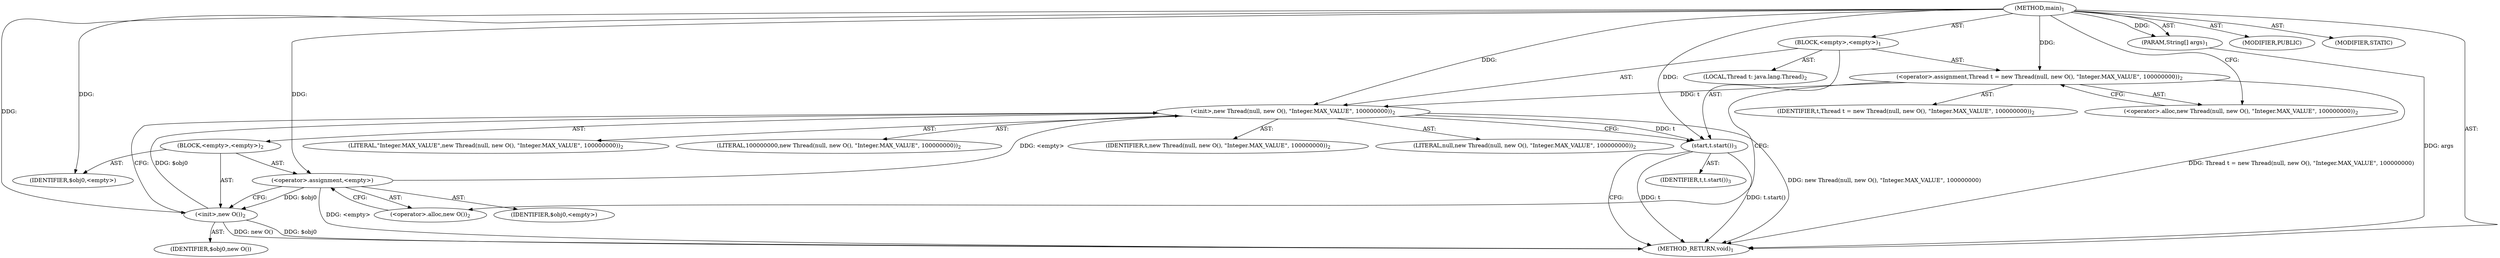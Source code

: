 digraph "main" {  
"19" [label = <(METHOD,main)<SUB>1</SUB>> ]
"20" [label = <(PARAM,String[] args)<SUB>1</SUB>> ]
"21" [label = <(BLOCK,&lt;empty&gt;,&lt;empty&gt;)<SUB>1</SUB>> ]
"4" [label = <(LOCAL,Thread t: java.lang.Thread)<SUB>2</SUB>> ]
"22" [label = <(&lt;operator&gt;.assignment,Thread t = new Thread(null, new O(), &quot;Integer.MAX_VALUE&quot;, 100000000))<SUB>2</SUB>> ]
"23" [label = <(IDENTIFIER,t,Thread t = new Thread(null, new O(), &quot;Integer.MAX_VALUE&quot;, 100000000))<SUB>2</SUB>> ]
"24" [label = <(&lt;operator&gt;.alloc,new Thread(null, new O(), &quot;Integer.MAX_VALUE&quot;, 100000000))<SUB>2</SUB>> ]
"25" [label = <(&lt;init&gt;,new Thread(null, new O(), &quot;Integer.MAX_VALUE&quot;, 100000000))<SUB>2</SUB>> ]
"3" [label = <(IDENTIFIER,t,new Thread(null, new O(), &quot;Integer.MAX_VALUE&quot;, 100000000))<SUB>2</SUB>> ]
"26" [label = <(LITERAL,null,new Thread(null, new O(), &quot;Integer.MAX_VALUE&quot;, 100000000))<SUB>2</SUB>> ]
"27" [label = <(BLOCK,&lt;empty&gt;,&lt;empty&gt;)<SUB>2</SUB>> ]
"28" [label = <(&lt;operator&gt;.assignment,&lt;empty&gt;)> ]
"29" [label = <(IDENTIFIER,$obj0,&lt;empty&gt;)> ]
"30" [label = <(&lt;operator&gt;.alloc,new O())<SUB>2</SUB>> ]
"31" [label = <(&lt;init&gt;,new O())<SUB>2</SUB>> ]
"32" [label = <(IDENTIFIER,$obj0,new O())> ]
"33" [label = <(IDENTIFIER,$obj0,&lt;empty&gt;)> ]
"34" [label = <(LITERAL,&quot;Integer.MAX_VALUE&quot;,new Thread(null, new O(), &quot;Integer.MAX_VALUE&quot;, 100000000))<SUB>2</SUB>> ]
"35" [label = <(LITERAL,100000000,new Thread(null, new O(), &quot;Integer.MAX_VALUE&quot;, 100000000))<SUB>2</SUB>> ]
"36" [label = <(start,t.start())<SUB>3</SUB>> ]
"37" [label = <(IDENTIFIER,t,t.start())<SUB>3</SUB>> ]
"38" [label = <(MODIFIER,PUBLIC)> ]
"39" [label = <(MODIFIER,STATIC)> ]
"40" [label = <(METHOD_RETURN,void)<SUB>1</SUB>> ]
  "19" -> "20"  [ label = "AST: "] 
  "19" -> "21"  [ label = "AST: "] 
  "19" -> "38"  [ label = "AST: "] 
  "19" -> "39"  [ label = "AST: "] 
  "19" -> "40"  [ label = "AST: "] 
  "21" -> "4"  [ label = "AST: "] 
  "21" -> "22"  [ label = "AST: "] 
  "21" -> "25"  [ label = "AST: "] 
  "21" -> "36"  [ label = "AST: "] 
  "22" -> "23"  [ label = "AST: "] 
  "22" -> "24"  [ label = "AST: "] 
  "25" -> "3"  [ label = "AST: "] 
  "25" -> "26"  [ label = "AST: "] 
  "25" -> "27"  [ label = "AST: "] 
  "25" -> "34"  [ label = "AST: "] 
  "25" -> "35"  [ label = "AST: "] 
  "27" -> "28"  [ label = "AST: "] 
  "27" -> "31"  [ label = "AST: "] 
  "27" -> "33"  [ label = "AST: "] 
  "28" -> "29"  [ label = "AST: "] 
  "28" -> "30"  [ label = "AST: "] 
  "31" -> "32"  [ label = "AST: "] 
  "36" -> "37"  [ label = "AST: "] 
  "22" -> "30"  [ label = "CFG: "] 
  "25" -> "36"  [ label = "CFG: "] 
  "36" -> "40"  [ label = "CFG: "] 
  "24" -> "22"  [ label = "CFG: "] 
  "28" -> "31"  [ label = "CFG: "] 
  "31" -> "25"  [ label = "CFG: "] 
  "30" -> "28"  [ label = "CFG: "] 
  "19" -> "24"  [ label = "CFG: "] 
  "20" -> "40"  [ label = "DDG: args"] 
  "22" -> "40"  [ label = "DDG: Thread t = new Thread(null, new O(), &quot;Integer.MAX_VALUE&quot;, 100000000)"] 
  "28" -> "40"  [ label = "DDG: &lt;empty&gt;"] 
  "31" -> "40"  [ label = "DDG: $obj0"] 
  "31" -> "40"  [ label = "DDG: new O()"] 
  "25" -> "40"  [ label = "DDG: new Thread(null, new O(), &quot;Integer.MAX_VALUE&quot;, 100000000)"] 
  "36" -> "40"  [ label = "DDG: t"] 
  "36" -> "40"  [ label = "DDG: t.start()"] 
  "19" -> "20"  [ label = "DDG: "] 
  "19" -> "22"  [ label = "DDG: "] 
  "22" -> "25"  [ label = "DDG: t"] 
  "19" -> "25"  [ label = "DDG: "] 
  "28" -> "25"  [ label = "DDG: &lt;empty&gt;"] 
  "31" -> "25"  [ label = "DDG: $obj0"] 
  "25" -> "36"  [ label = "DDG: t"] 
  "19" -> "36"  [ label = "DDG: "] 
  "19" -> "28"  [ label = "DDG: "] 
  "19" -> "33"  [ label = "DDG: "] 
  "28" -> "31"  [ label = "DDG: $obj0"] 
  "19" -> "31"  [ label = "DDG: "] 
}

